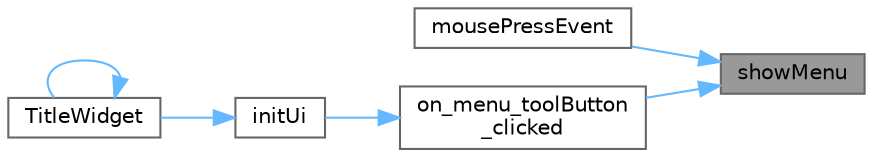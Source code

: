 digraph "showMenu"
{
 // LATEX_PDF_SIZE
  bgcolor="transparent";
  edge [fontname=Helvetica,fontsize=10,labelfontname=Helvetica,labelfontsize=10];
  node [fontname=Helvetica,fontsize=10,shape=box,height=0.2,width=0.4];
  rankdir="RL";
  Node1 [id="Node000001",label="showMenu",height=0.2,width=0.4,color="gray40", fillcolor="grey60", style="filled", fontcolor="black",tooltip="显示标题选项菜单"];
  Node1 -> Node2 [id="edge1_Node000001_Node000002",dir="back",color="steelblue1",style="solid",tooltip=" "];
  Node2 [id="Node000002",label="mousePressEvent",height=0.2,width=0.4,color="grey40", fillcolor="white", style="filled",URL="$class_title_widget.html#a7523c71b2bf60975302287ec8923f80e",tooltip="重写鼠标按下事件，处理右键菜单"];
  Node1 -> Node3 [id="edge2_Node000001_Node000003",dir="back",color="steelblue1",style="solid",tooltip=" "];
  Node3 [id="Node000003",label="on_menu_toolButton\l_clicked",height=0.2,width=0.4,color="grey40", fillcolor="white", style="filled",URL="$class_title_widget.html#a4af27e6a37dba0244988c37ed054acd1",tooltip="菜单按钮点击事件，显示标题选项菜单"];
  Node3 -> Node4 [id="edge3_Node000003_Node000004",dir="back",color="steelblue1",style="solid",tooltip=" "];
  Node4 [id="Node000004",label="initUi",height=0.2,width=0.4,color="grey40", fillcolor="white", style="filled",URL="$class_title_widget.html#afba6e95967cc3eb25fd518f7bde6ec04",tooltip="初始化界面元素"];
  Node4 -> Node5 [id="edge4_Node000004_Node000005",dir="back",color="steelblue1",style="solid",tooltip=" "];
  Node5 [id="Node000005",label="TitleWidget",height=0.2,width=0.4,color="grey40", fillcolor="white", style="filled",URL="$class_title_widget.html#a60213ec72a7b8093c5acf83bf7e359c0",tooltip="构造函数，初始化标题栏控件"];
  Node5 -> Node5 [id="edge5_Node000005_Node000005",dir="back",color="steelblue1",style="solid",tooltip=" "];
}
